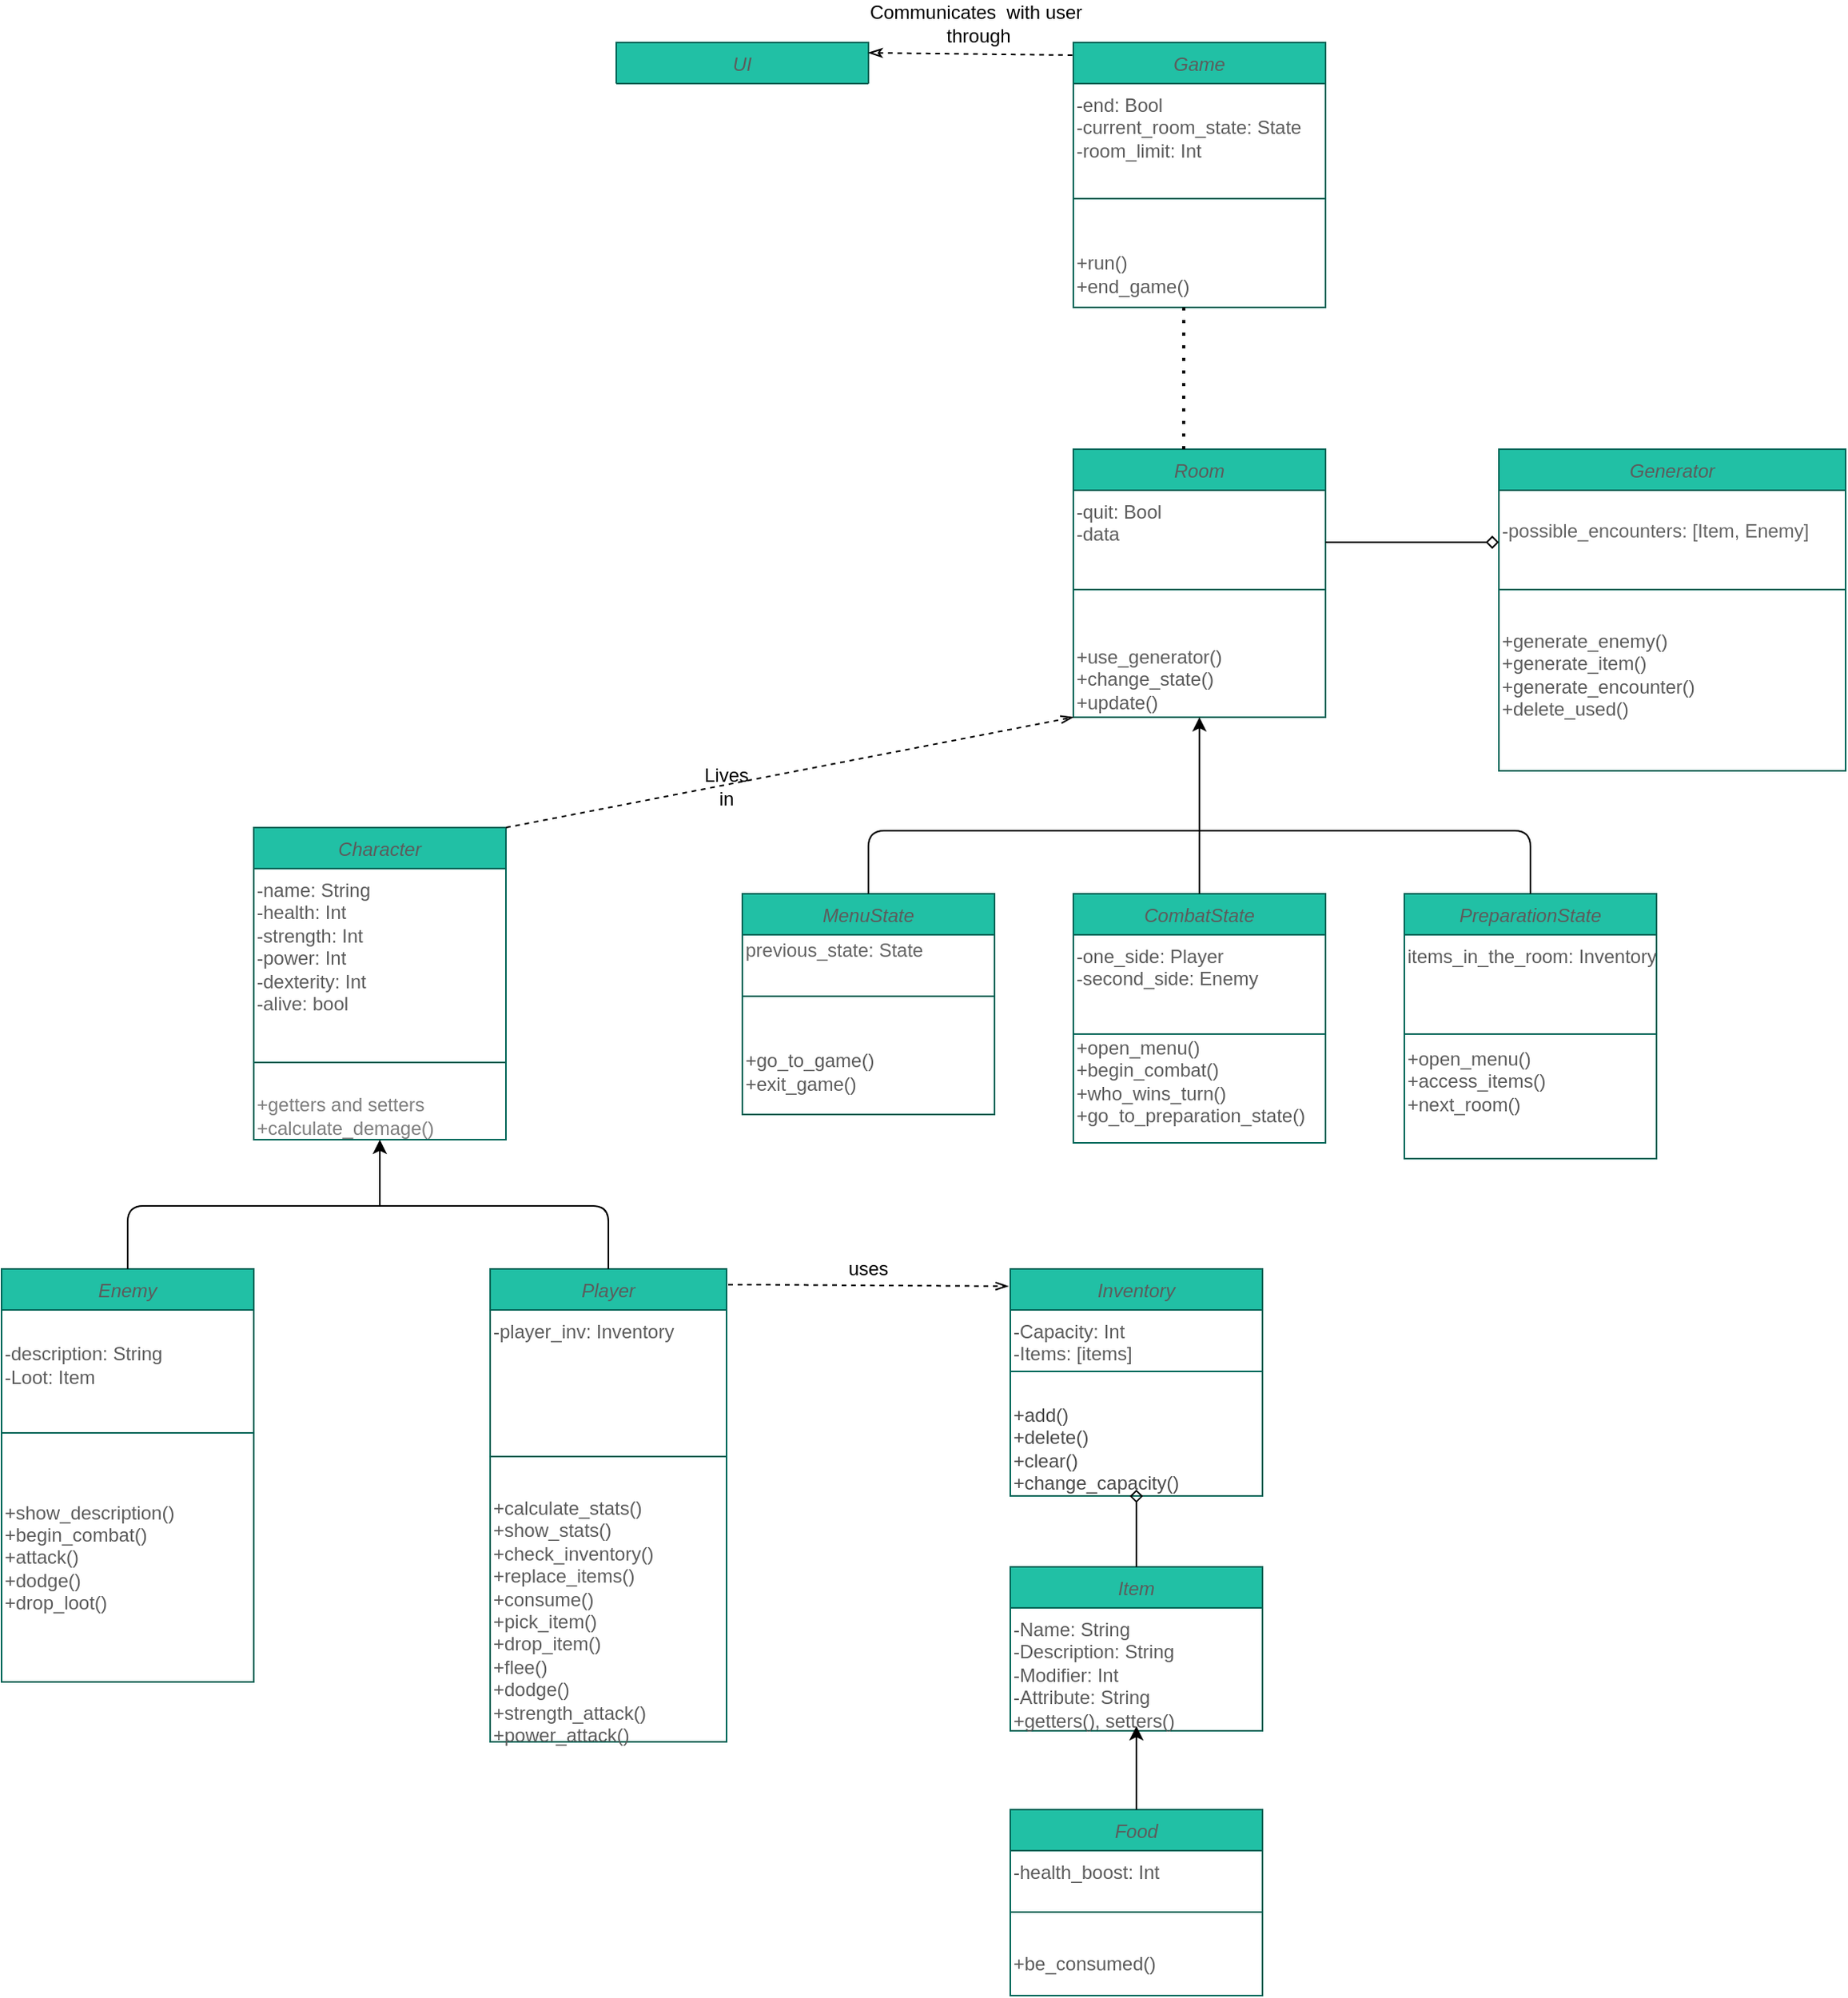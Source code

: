 <mxfile version="14.7.6" type="github">
  <diagram id="C5RBs43oDa-KdzZeNtuy" name="Page-1">
    <mxGraphModel dx="2229" dy="1493" grid="1" gridSize="10" guides="1" tooltips="1" connect="1" arrows="1" fold="1" page="1" pageScale="1" pageWidth="583" pageHeight="827" background="none" math="0" shadow="0">
      <root>
        <mxCell id="WIyWlLk6GJQsqaUBKTNV-0" />
        <mxCell id="WIyWlLk6GJQsqaUBKTNV-1" parent="WIyWlLk6GJQsqaUBKTNV-0" />
        <mxCell id="JdOEtS1kR1SaMJxbpx8L-0" value="Item" style="swimlane;fontStyle=2;align=center;verticalAlign=top;childLayout=stackLayout;horizontal=1;startSize=26;horizontalStack=0;resizeParent=1;resizeLast=0;collapsible=1;marginBottom=0;rounded=0;shadow=0;strokeWidth=1;fillColor=#21C0A5;strokeColor=#006658;fontColor=#5C5C5C;" parent="WIyWlLk6GJQsqaUBKTNV-1" vertex="1">
          <mxGeometry x="360" y="369" width="160" height="104" as="geometry">
            <mxRectangle x="220" y="120" width="160" height="26" as="alternateBounds" />
          </mxGeometry>
        </mxCell>
        <mxCell id="JdOEtS1kR1SaMJxbpx8L-1" value="&lt;span style=&quot;white-space: pre&quot;&gt;-Name: String&lt;br&gt;-Description: String&lt;br&gt;-Modifier: Int&lt;br&gt;-Attribute: String&lt;br&gt;+getters(), setters()&lt;br&gt;&lt;/span&gt;" style="text;html=1;strokeColor=none;fillColor=none;align=left;verticalAlign=top;whiteSpace=wrap;rounded=0;fontColor=#5C5C5C;horizontal=1;" parent="JdOEtS1kR1SaMJxbpx8L-0" vertex="1">
          <mxGeometry y="26" width="160" height="20" as="geometry" />
        </mxCell>
        <mxCell id="JdOEtS1kR1SaMJxbpx8L-45" value="&lt;span style=&quot;white-space: pre&quot;&gt;&lt;br&gt;&lt;/span&gt;" style="text;html=1;strokeColor=none;fillColor=none;align=left;verticalAlign=middle;whiteSpace=wrap;rounded=0;fontColor=#5C5C5C;horizontal=1;" parent="JdOEtS1kR1SaMJxbpx8L-0" vertex="1">
          <mxGeometry y="46" width="160" height="20" as="geometry" />
        </mxCell>
        <mxCell id="JdOEtS1kR1SaMJxbpx8L-6" value="Inventory" style="swimlane;fontStyle=2;align=center;verticalAlign=top;childLayout=stackLayout;horizontal=1;startSize=26;horizontalStack=0;resizeParent=1;resizeLast=0;collapsible=1;marginBottom=0;rounded=0;shadow=0;strokeWidth=1;fillColor=#21C0A5;strokeColor=#006658;fontColor=#5C5C5C;" parent="WIyWlLk6GJQsqaUBKTNV-1" vertex="1">
          <mxGeometry x="360" y="180" width="160" height="144" as="geometry">
            <mxRectangle x="220" y="120" width="160" height="26" as="alternateBounds" />
          </mxGeometry>
        </mxCell>
        <mxCell id="JdOEtS1kR1SaMJxbpx8L-7" value="&lt;span style=&quot;white-space: pre&quot;&gt;-Capacity: Int&lt;br&gt;-Items: [items]&lt;br&gt;&lt;/span&gt;" style="text;html=1;strokeColor=none;fillColor=none;align=left;verticalAlign=top;whiteSpace=wrap;rounded=0;fontColor=#5C5C5C;" parent="JdOEtS1kR1SaMJxbpx8L-6" vertex="1">
          <mxGeometry y="26" width="160" height="20" as="geometry" />
        </mxCell>
        <mxCell id="JdOEtS1kR1SaMJxbpx8L-8" value="" style="line;html=1;strokeWidth=1;align=left;verticalAlign=middle;spacingTop=-1;spacingLeft=3;spacingRight=3;rotatable=0;labelPosition=right;points=[];portConstraint=eastwest;fillColor=#21C0A5;strokeColor=#006658;fontColor=#5C5C5C;" parent="JdOEtS1kR1SaMJxbpx8L-6" vertex="1">
          <mxGeometry y="46" width="160" height="38" as="geometry" />
        </mxCell>
        <mxCell id="JdOEtS1kR1SaMJxbpx8L-111" value="+add()&lt;br&gt;+delete()&lt;br&gt;+clear()&lt;br&gt;+change_capacity()" style="text;html=1;align=left;verticalAlign=middle;resizable=0;points=[];autosize=1;strokeColor=none;textOpacity=70;" parent="JdOEtS1kR1SaMJxbpx8L-6" vertex="1">
          <mxGeometry y="84" width="160" height="60" as="geometry" />
        </mxCell>
        <mxCell id="JdOEtS1kR1SaMJxbpx8L-21" value="Character&#xa;" style="swimlane;fontStyle=2;align=center;verticalAlign=top;childLayout=stackLayout;horizontal=1;startSize=26;horizontalStack=0;resizeParent=1;resizeLast=0;collapsible=1;marginBottom=0;rounded=0;shadow=0;strokeWidth=1;fillColor=#21C0A5;strokeColor=#006658;fontColor=#5C5C5C;" parent="WIyWlLk6GJQsqaUBKTNV-1" vertex="1">
          <mxGeometry x="-120" y="-100" width="160" height="198" as="geometry">
            <mxRectangle x="220" y="120" width="160" height="26" as="alternateBounds" />
          </mxGeometry>
        </mxCell>
        <mxCell id="JdOEtS1kR1SaMJxbpx8L-22" value="&lt;span style=&quot;white-space: pre&quot;&gt;-name: String&lt;br&gt;-health: Int&lt;br&gt;-strength: Int&lt;br&gt;-power: Int&lt;br&gt;-dexterity: Int&lt;br&gt;-alive: bool&lt;br&gt;&lt;/span&gt;" style="text;html=1;strokeColor=none;fillColor=none;align=left;verticalAlign=top;whiteSpace=wrap;rounded=0;fontColor=#5C5C5C;" parent="JdOEtS1kR1SaMJxbpx8L-21" vertex="1">
          <mxGeometry y="26" width="160" height="104" as="geometry" />
        </mxCell>
        <mxCell id="JdOEtS1kR1SaMJxbpx8L-23" value="" style="line;html=1;strokeWidth=1;align=left;verticalAlign=bottom;spacingTop=-1;spacingLeft=3;spacingRight=3;rotatable=0;labelPosition=right;points=[];portConstraint=eastwest;fillColor=#21C0A5;strokeColor=#006658;fontColor=#5C5C5C;" parent="JdOEtS1kR1SaMJxbpx8L-21" vertex="1">
          <mxGeometry y="130" width="160" height="38" as="geometry" />
        </mxCell>
        <mxCell id="JdOEtS1kR1SaMJxbpx8L-127" value="+getters and setters&lt;br&gt;+calculate_demage()" style="text;html=1;align=left;verticalAlign=middle;resizable=0;points=[];autosize=1;strokeColor=none;textOpacity=50;" parent="JdOEtS1kR1SaMJxbpx8L-21" vertex="1">
          <mxGeometry y="168" width="160" height="30" as="geometry" />
        </mxCell>
        <mxCell id="JdOEtS1kR1SaMJxbpx8L-34" value="Enemy" style="swimlane;fontStyle=2;align=center;verticalAlign=top;childLayout=stackLayout;horizontal=1;startSize=26;horizontalStack=0;resizeParent=1;resizeLast=0;collapsible=1;marginBottom=0;rounded=0;shadow=0;strokeWidth=1;fillColor=#21C0A5;strokeColor=#006658;fontColor=#5C5C5C;" parent="WIyWlLk6GJQsqaUBKTNV-1" vertex="1">
          <mxGeometry x="-280" y="180" width="160" height="262" as="geometry">
            <mxRectangle x="-20" y="470" width="160" height="26" as="alternateBounds" />
          </mxGeometry>
        </mxCell>
        <mxCell id="JdOEtS1kR1SaMJxbpx8L-35" value="&lt;span style=&quot;white-space: pre&quot;&gt;&lt;br&gt;-description: String&lt;br&gt;-Loot: Item&lt;br&gt;&lt;/span&gt;" style="text;html=1;strokeColor=none;fillColor=none;align=left;verticalAlign=top;whiteSpace=wrap;rounded=0;fontColor=#5C5C5C;" parent="JdOEtS1kR1SaMJxbpx8L-34" vertex="1">
          <mxGeometry y="26" width="160" height="34" as="geometry" />
        </mxCell>
        <mxCell id="dIN-ZE1sK-CP0vk5215k-3" style="edgeStyle=orthogonalEdgeStyle;rounded=0;orthogonalLoop=1;jettySize=auto;html=1;exitX=0.5;exitY=1;exitDx=0;exitDy=0;" edge="1" parent="JdOEtS1kR1SaMJxbpx8L-34">
          <mxGeometry relative="1" as="geometry">
            <mxPoint x="80" y="250" as="sourcePoint" />
            <mxPoint x="80" y="250" as="targetPoint" />
          </mxGeometry>
        </mxCell>
        <mxCell id="JdOEtS1kR1SaMJxbpx8L-36" value="" style="line;strokeWidth=1;align=left;verticalAlign=middle;spacingTop=-1;spacingLeft=3;spacingRight=3;rotatable=0;labelPosition=right;points=[];portConstraint=eastwest;strokeColor=#006658;fontColor=#5C5C5C;" parent="JdOEtS1kR1SaMJxbpx8L-34" vertex="1">
          <mxGeometry y="60" width="160" height="88" as="geometry" />
        </mxCell>
        <mxCell id="dIN-ZE1sK-CP0vk5215k-4" value="&lt;span&gt;&lt;br&gt;+show_description()&lt;br&gt;&lt;/span&gt;&lt;span&gt;+begin_combat()&lt;/span&gt;&lt;span&gt;&lt;br&gt;+attack()&lt;br&gt;+dodge()&lt;br&gt;+drop_loot()&lt;br&gt;&lt;br&gt;&lt;/span&gt;" style="text;html=1;strokeColor=none;fillColor=none;align=left;verticalAlign=middle;whiteSpace=wrap;rounded=0;fontColor=#5C5C5C;" vertex="1" parent="JdOEtS1kR1SaMJxbpx8L-34">
          <mxGeometry y="148" width="160" height="70" as="geometry" />
        </mxCell>
        <mxCell id="JdOEtS1kR1SaMJxbpx8L-40" value="Player" style="swimlane;fontStyle=2;align=center;verticalAlign=top;childLayout=stackLayout;horizontal=1;startSize=26;horizontalStack=0;resizeParent=1;resizeLast=0;collapsible=1;marginBottom=0;rounded=0;shadow=0;strokeWidth=1;fillColor=#21C0A5;strokeColor=#006658;fontColor=#5C5C5C;" parent="WIyWlLk6GJQsqaUBKTNV-1" vertex="1">
          <mxGeometry x="30" y="180" width="150" height="300" as="geometry">
            <mxRectangle x="290" y="470" width="160" height="26" as="alternateBounds" />
          </mxGeometry>
        </mxCell>
        <mxCell id="JdOEtS1kR1SaMJxbpx8L-41" value="&lt;span style=&quot;white-space: pre&quot;&gt;-player_inv: Inventory&lt;br&gt;&lt;/span&gt;" style="text;html=1;strokeColor=none;fillColor=none;align=left;verticalAlign=top;whiteSpace=wrap;rounded=0;fontColor=#5C5C5C;" parent="JdOEtS1kR1SaMJxbpx8L-40" vertex="1">
          <mxGeometry y="26" width="150" height="74" as="geometry" />
        </mxCell>
        <mxCell id="JdOEtS1kR1SaMJxbpx8L-42" value="" style="line;html=1;strokeWidth=1;align=left;verticalAlign=bottom;spacingTop=-1;spacingLeft=3;spacingRight=3;rotatable=0;labelPosition=right;points=[];portConstraint=eastwest;fillColor=#21C0A5;strokeColor=#006658;fontColor=#5C5C5C;" parent="JdOEtS1kR1SaMJxbpx8L-40" vertex="1">
          <mxGeometry y="100" width="150" height="38" as="geometry" />
        </mxCell>
        <mxCell id="JdOEtS1kR1SaMJxbpx8L-44" value="&lt;span style=&quot;white-space: pre&quot;&gt;+calculate_stats()&lt;br&gt;+show_stats()&lt;br&gt;+check_inventory()&lt;br/&gt;+replace_items()&lt;br&gt;+consume()&lt;br&gt;+pick_item()&lt;br&gt;+drop_item()&lt;br&gt;+flee()&lt;br&gt;+dodge()&lt;br&gt;+strength_attack()&lt;br&gt;+power_attack()&lt;br&gt;&lt;br&gt;&lt;/span&gt;" style="text;html=1;strokeColor=none;fillColor=none;align=left;verticalAlign=top;whiteSpace=wrap;rounded=0;fontColor=#5C5C5C;" parent="JdOEtS1kR1SaMJxbpx8L-40" vertex="1">
          <mxGeometry y="138" width="150" height="162" as="geometry" />
        </mxCell>
        <mxCell id="JdOEtS1kR1SaMJxbpx8L-50" value="Food" style="swimlane;fontStyle=2;align=center;verticalAlign=top;childLayout=stackLayout;horizontal=1;startSize=26;horizontalStack=0;resizeParent=1;resizeLast=0;collapsible=1;marginBottom=0;rounded=0;shadow=0;strokeWidth=1;fillColor=#21C0A5;strokeColor=#006658;fontColor=#5C5C5C;" parent="WIyWlLk6GJQsqaUBKTNV-1" vertex="1">
          <mxGeometry x="360" y="523" width="160" height="118" as="geometry">
            <mxRectangle x="220" y="120" width="160" height="26" as="alternateBounds" />
          </mxGeometry>
        </mxCell>
        <mxCell id="JdOEtS1kR1SaMJxbpx8L-51" value="&lt;span style=&quot;white-space: pre&quot;&gt;-health_boost: Int&lt;br&gt;&lt;/span&gt;" style="text;html=1;strokeColor=none;fillColor=none;align=left;verticalAlign=top;whiteSpace=wrap;rounded=0;fontColor=#5C5C5C;horizontal=1;" parent="JdOEtS1kR1SaMJxbpx8L-50" vertex="1">
          <mxGeometry y="26" width="160" height="20" as="geometry" />
        </mxCell>
        <mxCell id="JdOEtS1kR1SaMJxbpx8L-52" value="" style="line;html=1;strokeWidth=1;align=left;verticalAlign=middle;spacingTop=-1;spacingLeft=3;spacingRight=3;rotatable=0;labelPosition=right;points=[];portConstraint=eastwest;fillColor=#21C0A5;strokeColor=#006658;fontColor=#5C5C5C;" parent="JdOEtS1kR1SaMJxbpx8L-50" vertex="1">
          <mxGeometry y="46" width="160" height="38" as="geometry" />
        </mxCell>
        <mxCell id="JdOEtS1kR1SaMJxbpx8L-110" value="&lt;span style=&quot;white-space: pre&quot;&gt;+be_consumed()&lt;br&gt;&lt;/span&gt;" style="text;html=1;strokeColor=none;fillColor=none;align=left;verticalAlign=top;whiteSpace=wrap;rounded=0;fontColor=#5C5C5C;horizontal=1;" parent="JdOEtS1kR1SaMJxbpx8L-50" vertex="1">
          <mxGeometry y="84" width="160" height="34" as="geometry" />
        </mxCell>
        <mxCell id="JdOEtS1kR1SaMJxbpx8L-66" value="" style="endArrow=diamond;html=1;endFill=0;exitX=0.5;exitY=0;exitDx=0;exitDy=0;entryX=0.5;entryY=0.933;entryDx=0;entryDy=0;entryPerimeter=0;" parent="WIyWlLk6GJQsqaUBKTNV-1" source="JdOEtS1kR1SaMJxbpx8L-0" edge="1" target="JdOEtS1kR1SaMJxbpx8L-111">
          <mxGeometry width="50" height="50" relative="1" as="geometry">
            <mxPoint x="220" y="300" as="sourcePoint" />
            <mxPoint x="440" y="330" as="targetPoint" />
            <Array as="points" />
          </mxGeometry>
        </mxCell>
        <mxCell id="JdOEtS1kR1SaMJxbpx8L-69" value="" style="endArrow=classic;html=1;entryX=0.5;entryY=1;entryDx=0;entryDy=0;" parent="WIyWlLk6GJQsqaUBKTNV-1" target="JdOEtS1kR1SaMJxbpx8L-21" edge="1">
          <mxGeometry width="50" height="50" relative="1" as="geometry">
            <mxPoint x="-40" y="140" as="sourcePoint" />
            <mxPoint x="-170" y="250" as="targetPoint" />
          </mxGeometry>
        </mxCell>
        <mxCell id="JdOEtS1kR1SaMJxbpx8L-71" value="" style="endArrow=none;html=1;exitX=0.5;exitY=0;exitDx=0;exitDy=0;" parent="WIyWlLk6GJQsqaUBKTNV-1" source="JdOEtS1kR1SaMJxbpx8L-34" edge="1">
          <mxGeometry width="50" height="50" relative="1" as="geometry">
            <mxPoint x="-370" y="150" as="sourcePoint" />
            <mxPoint x="-140" y="140" as="targetPoint" />
            <Array as="points">
              <mxPoint x="-200" y="140" />
            </Array>
          </mxGeometry>
        </mxCell>
        <mxCell id="JdOEtS1kR1SaMJxbpx8L-72" value="" style="endArrow=none;html=1;exitX=0.5;exitY=0;exitDx=0;exitDy=0;" parent="WIyWlLk6GJQsqaUBKTNV-1" source="JdOEtS1kR1SaMJxbpx8L-40" edge="1">
          <mxGeometry width="50" height="50" relative="1" as="geometry">
            <mxPoint x="-220" y="300" as="sourcePoint" />
            <mxPoint x="-140" y="140" as="targetPoint" />
            <Array as="points">
              <mxPoint x="105" y="140" />
            </Array>
          </mxGeometry>
        </mxCell>
        <mxCell id="JdOEtS1kR1SaMJxbpx8L-73" value="" style="endArrow=openThin;dashed=1;html=1;entryX=-0.008;entryY=0.076;entryDx=0;entryDy=0;entryPerimeter=0;endFill=0;" parent="WIyWlLk6GJQsqaUBKTNV-1" target="JdOEtS1kR1SaMJxbpx8L-6" edge="1">
          <mxGeometry width="50" height="50" relative="1" as="geometry">
            <mxPoint x="181" y="190" as="sourcePoint" />
            <mxPoint x="270" y="190" as="targetPoint" />
            <Array as="points">
              <mxPoint x="200" y="190" />
            </Array>
          </mxGeometry>
        </mxCell>
        <mxCell id="JdOEtS1kR1SaMJxbpx8L-77" value="Game" style="swimlane;fontStyle=2;align=center;verticalAlign=top;childLayout=stackLayout;horizontal=1;startSize=26;horizontalStack=0;resizeParent=1;resizeLast=0;collapsible=1;marginBottom=0;rounded=0;shadow=0;strokeWidth=1;fillColor=#21C0A5;strokeColor=#006658;fontColor=#5C5C5C;" parent="WIyWlLk6GJQsqaUBKTNV-1" vertex="1">
          <mxGeometry x="400" y="-598" width="160" height="168" as="geometry">
            <mxRectangle x="220" y="120" width="160" height="26" as="alternateBounds" />
          </mxGeometry>
        </mxCell>
        <mxCell id="JdOEtS1kR1SaMJxbpx8L-78" value="&lt;span style=&quot;white-space: pre&quot;&gt;-end: Bool&lt;br&gt;-current_room_state: State&lt;br&gt;-room_limit: Int&lt;br&gt;&lt;/span&gt;" style="text;html=1;strokeColor=none;fillColor=none;align=left;verticalAlign=top;whiteSpace=wrap;rounded=0;fontColor=#5C5C5C;horizontal=1;" parent="JdOEtS1kR1SaMJxbpx8L-77" vertex="1">
          <mxGeometry y="26" width="160" height="54" as="geometry" />
        </mxCell>
        <mxCell id="JdOEtS1kR1SaMJxbpx8L-79" value="" style="line;html=1;strokeWidth=1;align=left;verticalAlign=middle;spacingTop=-1;spacingLeft=3;spacingRight=3;rotatable=0;labelPosition=right;points=[];portConstraint=eastwest;fillColor=#21C0A5;strokeColor=#006658;fontColor=#5C5C5C;" parent="JdOEtS1kR1SaMJxbpx8L-77" vertex="1">
          <mxGeometry y="80" width="160" height="38" as="geometry" />
        </mxCell>
        <mxCell id="JdOEtS1kR1SaMJxbpx8L-80" value="&lt;span style=&quot;white-space: pre&quot;&gt;&lt;br&gt;&lt;br&gt;+run()&lt;br&gt;+end_game()&lt;br&gt;&lt;/span&gt;" style="text;html=1;strokeColor=none;fillColor=none;align=left;verticalAlign=bottom;whiteSpace=wrap;rounded=0;fontColor=#5C5C5C;horizontal=1;" parent="JdOEtS1kR1SaMJxbpx8L-77" vertex="1">
          <mxGeometry y="118" width="160" height="46" as="geometry" />
        </mxCell>
        <mxCell id="JdOEtS1kR1SaMJxbpx8L-81" value="Room" style="swimlane;fontStyle=2;align=center;verticalAlign=top;childLayout=stackLayout;horizontal=1;startSize=26;horizontalStack=0;resizeParent=1;resizeLast=0;collapsible=1;marginBottom=0;rounded=0;shadow=0;strokeWidth=1;fillColor=#21C0A5;strokeColor=#006658;fontColor=#5C5C5C;" parent="WIyWlLk6GJQsqaUBKTNV-1" vertex="1">
          <mxGeometry x="400" y="-340" width="160" height="170" as="geometry">
            <mxRectangle x="220" y="120" width="160" height="26" as="alternateBounds" />
          </mxGeometry>
        </mxCell>
        <mxCell id="JdOEtS1kR1SaMJxbpx8L-82" value="&lt;span style=&quot;white-space: pre&quot;&gt;-quit: Bool&lt;br/&gt;-data&lt;br&gt;&lt;/span&gt;" style="text;html=1;strokeColor=none;fillColor=none;align=left;verticalAlign=top;whiteSpace=wrap;rounded=0;fontColor=#5C5C5C;" parent="JdOEtS1kR1SaMJxbpx8L-81" vertex="1">
          <mxGeometry y="26" width="160" height="44" as="geometry" />
        </mxCell>
        <mxCell id="JdOEtS1kR1SaMJxbpx8L-83" value="" style="line;html=1;strokeWidth=1;align=left;verticalAlign=bottom;spacingTop=-1;spacingLeft=3;spacingRight=3;rotatable=0;labelPosition=right;points=[];portConstraint=eastwest;fillColor=#21C0A5;strokeColor=#006658;fontColor=#5C5C5C;" parent="JdOEtS1kR1SaMJxbpx8L-81" vertex="1">
          <mxGeometry y="70" width="160" height="38" as="geometry" />
        </mxCell>
        <mxCell id="dIN-ZE1sK-CP0vk5215k-2" value="&lt;span style=&quot;white-space: pre&quot;&gt;&lt;br&gt;&lt;br&gt;&lt;br&gt;+use_generator()&lt;br&gt;+change_state()&lt;br&gt;+update()&lt;br&gt;&lt;/span&gt;" style="text;html=1;strokeColor=none;fillColor=none;align=left;verticalAlign=bottom;whiteSpace=wrap;rounded=0;fontColor=#5C5C5C;" vertex="1" parent="JdOEtS1kR1SaMJxbpx8L-81">
          <mxGeometry y="108" width="160" height="62" as="geometry" />
        </mxCell>
        <mxCell id="JdOEtS1kR1SaMJxbpx8L-85" value="MenuState" style="swimlane;fontStyle=2;align=center;verticalAlign=top;childLayout=stackLayout;horizontal=1;startSize=26;horizontalStack=0;resizeParent=1;resizeLast=0;collapsible=1;marginBottom=0;rounded=0;shadow=0;strokeWidth=1;fillColor=#21C0A5;strokeColor=#006658;fontColor=#5C5C5C;" parent="WIyWlLk6GJQsqaUBKTNV-1" vertex="1">
          <mxGeometry x="190" y="-58" width="160" height="140" as="geometry">
            <mxRectangle x="450" y="232" width="160" height="26" as="alternateBounds" />
          </mxGeometry>
        </mxCell>
        <mxCell id="dIN-ZE1sK-CP0vk5215k-7" value="previous_state: State" style="text;html=1;align=left;verticalAlign=middle;resizable=0;points=[];autosize=1;strokeColor=none;textOpacity=60;" vertex="1" parent="JdOEtS1kR1SaMJxbpx8L-85">
          <mxGeometry y="26" width="160" height="20" as="geometry" />
        </mxCell>
        <mxCell id="JdOEtS1kR1SaMJxbpx8L-87" value="" style="line;html=1;strokeWidth=1;align=left;verticalAlign=bottom;spacingTop=-1;spacingLeft=3;spacingRight=3;rotatable=0;labelPosition=right;points=[];portConstraint=eastwest;fillColor=#21C0A5;strokeColor=#006658;fontColor=#5C5C5C;" parent="JdOEtS1kR1SaMJxbpx8L-85" vertex="1">
          <mxGeometry y="46" width="160" height="38" as="geometry" />
        </mxCell>
        <mxCell id="JdOEtS1kR1SaMJxbpx8L-86" value="&lt;br&gt;&lt;span&gt;+go_to_game()&lt;/span&gt;&lt;br&gt;&lt;span&gt;+exit_game()&lt;/span&gt;&lt;span&gt;&lt;br&gt;&lt;/span&gt;" style="text;html=1;strokeColor=none;fillColor=none;align=left;verticalAlign=middle;whiteSpace=wrap;rounded=0;fontColor=#5C5C5C;" parent="JdOEtS1kR1SaMJxbpx8L-85" vertex="1">
          <mxGeometry y="84" width="160" height="44" as="geometry" />
        </mxCell>
        <mxCell id="JdOEtS1kR1SaMJxbpx8L-89" value="CombatState" style="swimlane;fontStyle=2;align=center;verticalAlign=top;childLayout=stackLayout;horizontal=1;startSize=26;horizontalStack=0;resizeParent=1;resizeLast=0;collapsible=1;marginBottom=0;rounded=0;shadow=0;strokeWidth=1;fillColor=#21C0A5;strokeColor=#006658;fontColor=#5C5C5C;" parent="WIyWlLk6GJQsqaUBKTNV-1" vertex="1">
          <mxGeometry x="400" y="-58" width="160" height="158" as="geometry">
            <mxRectangle x="220" y="120" width="160" height="26" as="alternateBounds" />
          </mxGeometry>
        </mxCell>
        <mxCell id="JdOEtS1kR1SaMJxbpx8L-90" value="&lt;span style=&quot;white-space: pre&quot;&gt;-one_side: Player&lt;br&gt;-second_side: Enemy&lt;br&gt;&lt;/span&gt;" style="text;html=1;strokeColor=none;fillColor=none;align=left;verticalAlign=top;whiteSpace=wrap;rounded=0;fontColor=#5C5C5C;" parent="JdOEtS1kR1SaMJxbpx8L-89" vertex="1">
          <mxGeometry y="26" width="160" height="44" as="geometry" />
        </mxCell>
        <mxCell id="JdOEtS1kR1SaMJxbpx8L-91" value="" style="line;html=1;strokeWidth=1;align=left;verticalAlign=bottom;spacingTop=-1;spacingLeft=3;spacingRight=3;rotatable=0;labelPosition=right;points=[];portConstraint=eastwest;fillColor=#21C0A5;strokeColor=#006658;fontColor=#5C5C5C;" parent="JdOEtS1kR1SaMJxbpx8L-89" vertex="1">
          <mxGeometry y="70" width="160" height="38" as="geometry" />
        </mxCell>
        <mxCell id="JdOEtS1kR1SaMJxbpx8L-92" value="&lt;span style=&quot;white-space: pre&quot;&gt;+open_menu()&lt;br&gt;+begin_combat()&lt;br&gt;+who_wins_turn()&lt;br&gt;+go_to_preparation_state()&lt;br&gt;&lt;/span&gt;" style="text;html=1;strokeColor=none;fillColor=none;align=left;verticalAlign=middle;whiteSpace=wrap;rounded=0;fontColor=#5C5C5C;" parent="JdOEtS1kR1SaMJxbpx8L-89" vertex="1">
          <mxGeometry y="108" width="160" height="22" as="geometry" />
        </mxCell>
        <mxCell id="JdOEtS1kR1SaMJxbpx8L-99" value="UI" style="swimlane;fontStyle=2;align=center;verticalAlign=top;childLayout=stackLayout;horizontal=1;startSize=26;horizontalStack=0;resizeParent=1;resizeLast=0;collapsible=1;marginBottom=0;rounded=0;shadow=0;strokeWidth=1;fillColor=#21C0A5;strokeColor=#006658;fontColor=#5C5C5C;" parent="WIyWlLk6GJQsqaUBKTNV-1" vertex="1" collapsed="1">
          <mxGeometry x="110" y="-598" width="160" height="26" as="geometry">
            <mxRectangle x="110" y="-598" width="160" height="68" as="alternateBounds" />
          </mxGeometry>
        </mxCell>
        <mxCell id="JdOEtS1kR1SaMJxbpx8L-102" value="&lt;span style=&quot;white-space: pre&quot;&gt;+user_input()&lt;br&gt;+game_output()&lt;br&gt;&lt;/span&gt;" style="text;html=1;strokeColor=none;fillColor=none;align=left;verticalAlign=middle;whiteSpace=wrap;rounded=0;fontColor=#5C5C5C;" parent="JdOEtS1kR1SaMJxbpx8L-99" vertex="1">
          <mxGeometry y="26" width="160" height="30" as="geometry" />
        </mxCell>
        <mxCell id="JdOEtS1kR1SaMJxbpx8L-106" value="PreparationState" style="swimlane;fontStyle=2;align=center;verticalAlign=top;childLayout=stackLayout;horizontal=1;startSize=26;horizontalStack=0;resizeParent=1;resizeLast=0;collapsible=1;marginBottom=0;rounded=0;shadow=0;strokeWidth=1;fillColor=#21C0A5;strokeColor=#006658;fontColor=#5C5C5C;" parent="WIyWlLk6GJQsqaUBKTNV-1" vertex="1">
          <mxGeometry x="610" y="-58" width="160" height="168" as="geometry">
            <mxRectangle x="220" y="120" width="160" height="26" as="alternateBounds" />
          </mxGeometry>
        </mxCell>
        <mxCell id="JdOEtS1kR1SaMJxbpx8L-107" value="&lt;span style=&quot;white-space: pre&quot;&gt;items_in_the_room: Inventory&lt;br&gt;&lt;/span&gt;" style="text;html=1;strokeColor=none;fillColor=none;align=left;verticalAlign=top;whiteSpace=wrap;rounded=0;fontColor=#5C5C5C;" parent="JdOEtS1kR1SaMJxbpx8L-106" vertex="1">
          <mxGeometry y="26" width="160" height="44" as="geometry" />
        </mxCell>
        <mxCell id="JdOEtS1kR1SaMJxbpx8L-108" value="" style="line;html=1;strokeWidth=1;align=left;verticalAlign=bottom;spacingTop=-1;spacingLeft=3;spacingRight=3;rotatable=0;labelPosition=right;points=[];portConstraint=eastwest;fillColor=#21C0A5;strokeColor=#006658;fontColor=#5C5C5C;" parent="JdOEtS1kR1SaMJxbpx8L-106" vertex="1">
          <mxGeometry y="70" width="160" height="38" as="geometry" />
        </mxCell>
        <mxCell id="JdOEtS1kR1SaMJxbpx8L-109" value="&lt;span&gt;+open_menu()&lt;/span&gt;&lt;span&gt;&lt;br&gt;+access_items()&lt;br&gt;+next_room()&lt;br&gt;&lt;/span&gt;" style="text;html=1;strokeColor=none;fillColor=none;align=left;verticalAlign=middle;whiteSpace=wrap;rounded=0;fontColor=#5C5C5C;" parent="JdOEtS1kR1SaMJxbpx8L-106" vertex="1">
          <mxGeometry y="108" width="160" height="22" as="geometry" />
        </mxCell>
        <mxCell id="JdOEtS1kR1SaMJxbpx8L-112" value="Generator" style="swimlane;fontStyle=2;align=center;verticalAlign=top;childLayout=stackLayout;horizontal=1;startSize=26;horizontalStack=0;resizeParent=1;resizeLast=0;collapsible=1;marginBottom=0;rounded=0;shadow=0;strokeWidth=1;fillColor=#21C0A5;strokeColor=#006658;fontColor=#5C5C5C;" parent="WIyWlLk6GJQsqaUBKTNV-1" vertex="1">
          <mxGeometry x="670" y="-340" width="220" height="204" as="geometry">
            <mxRectangle x="220" y="120" width="160" height="26" as="alternateBounds" />
          </mxGeometry>
        </mxCell>
        <mxCell id="JdOEtS1kR1SaMJxbpx8L-113" value="&lt;p style=&quot;margin-bottom: 0in ; color: rgb(0 , 0 , 0)&quot;&gt;-possible_encounters: [Item, Enemy]&lt;/p&gt;" style="text;html=1;strokeColor=none;fillColor=none;align=left;verticalAlign=top;whiteSpace=wrap;rounded=0;fontColor=#5C5C5C;textOpacity=60;" parent="JdOEtS1kR1SaMJxbpx8L-112" vertex="1">
          <mxGeometry y="26" width="220" height="44" as="geometry" />
        </mxCell>
        <mxCell id="JdOEtS1kR1SaMJxbpx8L-114" value="" style="line;html=1;strokeWidth=1;align=left;verticalAlign=bottom;spacingTop=-1;spacingLeft=3;spacingRight=3;rotatable=0;labelPosition=right;points=[];portConstraint=eastwest;fillColor=#21C0A5;strokeColor=#006658;fontColor=#5C5C5C;" parent="JdOEtS1kR1SaMJxbpx8L-112" vertex="1">
          <mxGeometry y="70" width="220" height="38" as="geometry" />
        </mxCell>
        <mxCell id="JdOEtS1kR1SaMJxbpx8L-120" value="&lt;span style=&quot;white-space: pre&quot;&gt;+generate_enemy()&lt;br/&gt;+generate_item()&lt;br/&gt;+generate_encounter()&lt;br&gt;+delete_used()&lt;br&gt;&lt;/span&gt;" style="text;html=1;strokeColor=none;fillColor=none;align=left;verticalAlign=top;whiteSpace=wrap;rounded=0;fontColor=#5C5C5C;" parent="JdOEtS1kR1SaMJxbpx8L-112" vertex="1">
          <mxGeometry y="108" width="220" height="74" as="geometry" />
        </mxCell>
        <mxCell id="JdOEtS1kR1SaMJxbpx8L-115" value="&lt;p style=&quot;margin-bottom: 0in ; color: rgb(0 , 0 , 0)&quot;&gt;&lt;br&gt;&lt;/p&gt;" style="text;html=1;strokeColor=none;fillColor=none;align=left;verticalAlign=top;whiteSpace=wrap;rounded=0;fontColor=#5C5C5C;" parent="JdOEtS1kR1SaMJxbpx8L-112" vertex="1">
          <mxGeometry y="182" width="220" height="22" as="geometry" />
        </mxCell>
        <mxCell id="JdOEtS1kR1SaMJxbpx8L-130" style="edgeStyle=none;shape=flexArrow;rounded=0;orthogonalLoop=1;jettySize=auto;html=1;exitX=0.5;exitY=1;exitDx=0;exitDy=0;endArrow=openThin;endFill=0;" parent="JdOEtS1kR1SaMJxbpx8L-112" source="JdOEtS1kR1SaMJxbpx8L-115" target="JdOEtS1kR1SaMJxbpx8L-115" edge="1">
          <mxGeometry relative="1" as="geometry" />
        </mxCell>
        <mxCell id="JdOEtS1kR1SaMJxbpx8L-122" value="" style="endArrow=classic;html=1;exitX=0.5;exitY=0;exitDx=0;exitDy=0;" parent="WIyWlLk6GJQsqaUBKTNV-1" source="JdOEtS1kR1SaMJxbpx8L-50" edge="1">
          <mxGeometry width="50" height="50" relative="1" as="geometry">
            <mxPoint x="600" y="500" as="sourcePoint" />
            <mxPoint x="440" y="470" as="targetPoint" />
          </mxGeometry>
        </mxCell>
        <mxCell id="JdOEtS1kR1SaMJxbpx8L-126" value="uses" style="text;html=1;strokeColor=none;fillColor=none;align=center;verticalAlign=middle;whiteSpace=wrap;rounded=0;" parent="WIyWlLk6GJQsqaUBKTNV-1" vertex="1">
          <mxGeometry x="250" y="170" width="40" height="20" as="geometry" />
        </mxCell>
        <mxCell id="JdOEtS1kR1SaMJxbpx8L-129" style="edgeStyle=none;shape=flexArrow;rounded=0;orthogonalLoop=1;jettySize=auto;html=1;entryX=0.5;entryY=1;entryDx=0;entryDy=0;endArrow=openThin;endFill=0;" parent="WIyWlLk6GJQsqaUBKTNV-1" source="JdOEtS1kR1SaMJxbpx8L-0" target="JdOEtS1kR1SaMJxbpx8L-0" edge="1">
          <mxGeometry relative="1" as="geometry" />
        </mxCell>
        <mxCell id="JdOEtS1kR1SaMJxbpx8L-131" value="" style="endArrow=classic;html=1;exitX=0.5;exitY=0;exitDx=0;exitDy=0;entryX=0.5;entryY=1;entryDx=0;entryDy=0;" parent="WIyWlLk6GJQsqaUBKTNV-1" source="JdOEtS1kR1SaMJxbpx8L-89" target="dIN-ZE1sK-CP0vk5215k-2" edge="1">
          <mxGeometry width="50" height="50" relative="1" as="geometry">
            <mxPoint x="380" y="62" as="sourcePoint" />
            <mxPoint x="480" y="-160" as="targetPoint" />
          </mxGeometry>
        </mxCell>
        <mxCell id="JdOEtS1kR1SaMJxbpx8L-132" value="" style="endArrow=none;html=1;exitX=0.5;exitY=0;exitDx=0;exitDy=0;" parent="WIyWlLk6GJQsqaUBKTNV-1" source="JdOEtS1kR1SaMJxbpx8L-85" edge="1">
          <mxGeometry width="50" height="50" relative="1" as="geometry">
            <mxPoint x="380" y="62" as="sourcePoint" />
            <mxPoint x="480" y="-98" as="targetPoint" />
            <Array as="points">
              <mxPoint x="270" y="-98" />
            </Array>
          </mxGeometry>
        </mxCell>
        <mxCell id="JdOEtS1kR1SaMJxbpx8L-134" value="" style="endArrow=none;html=1;" parent="WIyWlLk6GJQsqaUBKTNV-1" edge="1">
          <mxGeometry width="50" height="50" relative="1" as="geometry">
            <mxPoint x="690" y="-58" as="sourcePoint" />
            <mxPoint x="480" y="-98" as="targetPoint" />
            <Array as="points">
              <mxPoint x="690" y="-98" />
            </Array>
          </mxGeometry>
        </mxCell>
        <mxCell id="dIN-ZE1sK-CP0vk5215k-10" value="" style="endArrow=diamond;html=1;endFill=0;exitX=0.5;exitY=0;exitDx=0;exitDy=0;entryX=0;entryY=0.75;entryDx=0;entryDy=0;" edge="1" parent="WIyWlLk6GJQsqaUBKTNV-1" target="JdOEtS1kR1SaMJxbpx8L-113">
          <mxGeometry width="50" height="50" relative="1" as="geometry">
            <mxPoint x="560" y="-281" as="sourcePoint" />
            <mxPoint x="560" y="-340" as="targetPoint" />
            <Array as="points" />
          </mxGeometry>
        </mxCell>
        <mxCell id="dIN-ZE1sK-CP0vk5215k-12" value="" style="endArrow=openThin;dashed=1;html=1;exitX=1;exitY=0;exitDx=0;exitDy=0;entryX=0;entryY=1;entryDx=0;entryDy=0;endFill=0;" edge="1" parent="WIyWlLk6GJQsqaUBKTNV-1" source="JdOEtS1kR1SaMJxbpx8L-21" target="dIN-ZE1sK-CP0vk5215k-2">
          <mxGeometry width="50" height="50" relative="1" as="geometry">
            <mxPoint x="330" y="-100" as="sourcePoint" />
            <mxPoint x="380" y="-150" as="targetPoint" />
          </mxGeometry>
        </mxCell>
        <mxCell id="dIN-ZE1sK-CP0vk5215k-13" value="Lives in" style="text;html=1;strokeColor=none;fillColor=none;align=center;verticalAlign=middle;whiteSpace=wrap;rounded=0;" vertex="1" parent="WIyWlLk6GJQsqaUBKTNV-1">
          <mxGeometry x="160" y="-136" width="40" height="20" as="geometry" />
        </mxCell>
        <mxCell id="dIN-ZE1sK-CP0vk5215k-16" value="" style="endArrow=none;dashed=1;html=1;dashPattern=1 3;strokeWidth=2;entryX=0.438;entryY=1.065;entryDx=0;entryDy=0;entryPerimeter=0;" edge="1" parent="WIyWlLk6GJQsqaUBKTNV-1" target="JdOEtS1kR1SaMJxbpx8L-80">
          <mxGeometry width="50" height="50" relative="1" as="geometry">
            <mxPoint x="470" y="-340" as="sourcePoint" />
            <mxPoint x="520" y="-390" as="targetPoint" />
          </mxGeometry>
        </mxCell>
        <mxCell id="dIN-ZE1sK-CP0vk5215k-17" value="" style="endArrow=none;dashed=1;html=1;exitX=1;exitY=0.25;exitDx=0;exitDy=0;startArrow=classicThin;startFill=0;" edge="1" parent="WIyWlLk6GJQsqaUBKTNV-1" source="JdOEtS1kR1SaMJxbpx8L-99">
          <mxGeometry width="50" height="50" relative="1" as="geometry">
            <mxPoint x="350" y="-540" as="sourcePoint" />
            <mxPoint x="400" y="-590" as="targetPoint" />
          </mxGeometry>
        </mxCell>
        <mxCell id="dIN-ZE1sK-CP0vk5215k-19" value="Communicates &amp;nbsp;with user&amp;nbsp;&lt;br&gt;through" style="text;html=1;strokeColor=none;fillColor=none;align=center;verticalAlign=middle;whiteSpace=wrap;rounded=0;" vertex="1" parent="WIyWlLk6GJQsqaUBKTNV-1">
          <mxGeometry x="260" y="-620" width="160" height="20" as="geometry" />
        </mxCell>
      </root>
    </mxGraphModel>
  </diagram>
</mxfile>
